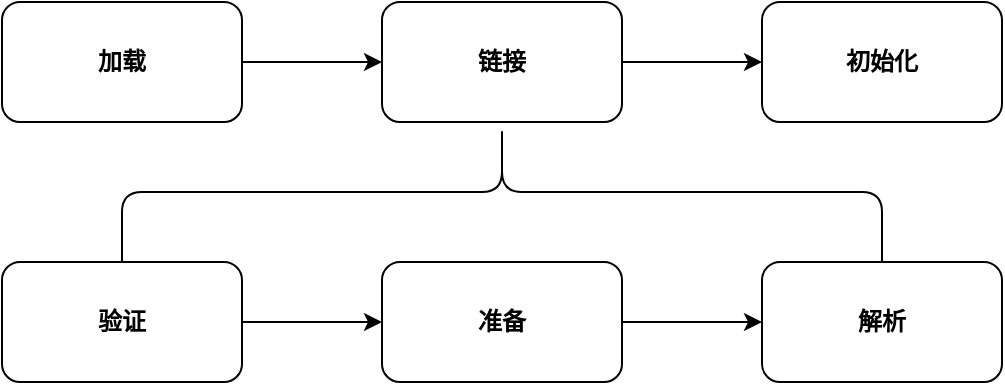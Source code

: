 <mxfile version="17.4.6" type="github">
  <diagram id="ZqQBysV1df1iFZkAJG1Z" name="第 1 页">
    <mxGraphModel dx="1585" dy="763" grid="1" gridSize="10" guides="1" tooltips="1" connect="1" arrows="1" fold="1" page="1" pageScale="1" pageWidth="827" pageHeight="1169" math="0" shadow="0">
      <root>
        <mxCell id="0" />
        <mxCell id="1" parent="0" />
        <mxCell id="ieQpiAviCL3HH8ADDBgJ-4" style="edgeStyle=orthogonalEdgeStyle;rounded=0;orthogonalLoop=1;jettySize=auto;html=1;entryX=0;entryY=0.5;entryDx=0;entryDy=0;" edge="1" parent="1" source="ieQpiAviCL3HH8ADDBgJ-1" target="ieQpiAviCL3HH8ADDBgJ-2">
          <mxGeometry relative="1" as="geometry" />
        </mxCell>
        <mxCell id="ieQpiAviCL3HH8ADDBgJ-1" value="加载" style="rounded=1;whiteSpace=wrap;html=1;fontStyle=1" vertex="1" parent="1">
          <mxGeometry x="180" y="130" width="120" height="60" as="geometry" />
        </mxCell>
        <mxCell id="ieQpiAviCL3HH8ADDBgJ-5" value="" style="edgeStyle=orthogonalEdgeStyle;rounded=0;orthogonalLoop=1;jettySize=auto;html=1;" edge="1" parent="1" source="ieQpiAviCL3HH8ADDBgJ-2" target="ieQpiAviCL3HH8ADDBgJ-3">
          <mxGeometry relative="1" as="geometry" />
        </mxCell>
        <mxCell id="ieQpiAviCL3HH8ADDBgJ-2" value="链接" style="rounded=1;whiteSpace=wrap;html=1;fontStyle=1" vertex="1" parent="1">
          <mxGeometry x="370" y="130" width="120" height="60" as="geometry" />
        </mxCell>
        <mxCell id="ieQpiAviCL3HH8ADDBgJ-3" value="初始化" style="rounded=1;whiteSpace=wrap;html=1;fontStyle=1" vertex="1" parent="1">
          <mxGeometry x="560" y="130" width="120" height="60" as="geometry" />
        </mxCell>
        <mxCell id="ieQpiAviCL3HH8ADDBgJ-6" style="edgeStyle=orthogonalEdgeStyle;rounded=0;orthogonalLoop=1;jettySize=auto;html=1;entryX=0;entryY=0.5;entryDx=0;entryDy=0;" edge="1" parent="1" source="ieQpiAviCL3HH8ADDBgJ-7" target="ieQpiAviCL3HH8ADDBgJ-9">
          <mxGeometry relative="1" as="geometry" />
        </mxCell>
        <mxCell id="ieQpiAviCL3HH8ADDBgJ-7" value="验证" style="rounded=1;whiteSpace=wrap;html=1;fontStyle=1" vertex="1" parent="1">
          <mxGeometry x="180" y="260" width="120" height="60" as="geometry" />
        </mxCell>
        <mxCell id="ieQpiAviCL3HH8ADDBgJ-8" value="" style="edgeStyle=orthogonalEdgeStyle;rounded=0;orthogonalLoop=1;jettySize=auto;html=1;" edge="1" parent="1" source="ieQpiAviCL3HH8ADDBgJ-9" target="ieQpiAviCL3HH8ADDBgJ-10">
          <mxGeometry relative="1" as="geometry" />
        </mxCell>
        <mxCell id="ieQpiAviCL3HH8ADDBgJ-9" value="准备" style="rounded=1;whiteSpace=wrap;html=1;fontStyle=1" vertex="1" parent="1">
          <mxGeometry x="370" y="260" width="120" height="60" as="geometry" />
        </mxCell>
        <mxCell id="ieQpiAviCL3HH8ADDBgJ-10" value="解析" style="rounded=1;whiteSpace=wrap;html=1;fontStyle=1" vertex="1" parent="1">
          <mxGeometry x="560" y="260" width="120" height="60" as="geometry" />
        </mxCell>
        <mxCell id="ieQpiAviCL3HH8ADDBgJ-11" value="" style="shape=curlyBracket;whiteSpace=wrap;html=1;rounded=1;flipH=1;direction=south;" vertex="1" parent="1">
          <mxGeometry x="240" y="190" width="380" height="70" as="geometry" />
        </mxCell>
      </root>
    </mxGraphModel>
  </diagram>
</mxfile>
